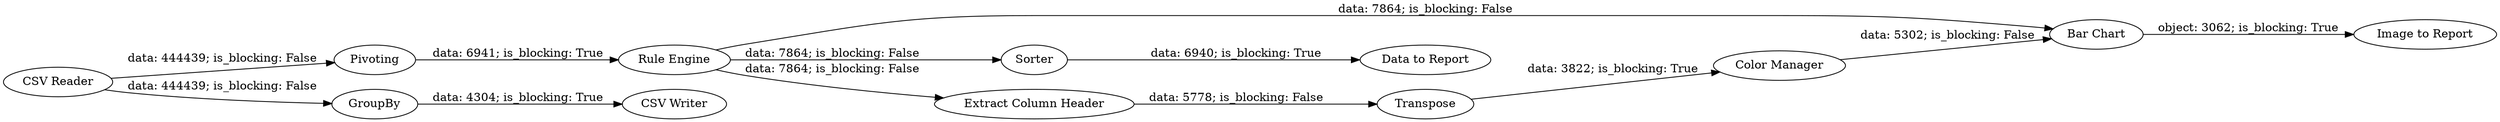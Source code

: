 digraph {
	"5602363796657207667_6" [label="Color Manager"]
	"5602363796657207667_7" [label="Bar Chart"]
	"5602363796657207667_10" [label="Image to Report"]
	"5602363796657207667_4" [label=Sorter]
	"5602363796657207667_11" [label="Data to Report"]
	"5602363796657207667_2" [label=Pivoting]
	"5602363796657207667_15" [label="CSV Writer"]
	"5602363796657207667_16" [label=GroupBy]
	"5602363796657207667_8" [label="Extract Column Header"]
	"5602363796657207667_9" [label=Transpose]
	"5602363796657207667_12" [label="Rule Engine"]
	"5602363796657207667_17" [label="CSV Reader"]
	"5602363796657207667_12" -> "5602363796657207667_8" [label="data: 7864; is_blocking: False"]
	"5602363796657207667_2" -> "5602363796657207667_12" [label="data: 6941; is_blocking: True"]
	"5602363796657207667_8" -> "5602363796657207667_9" [label="data: 5778; is_blocking: False"]
	"5602363796657207667_4" -> "5602363796657207667_11" [label="data: 6940; is_blocking: True"]
	"5602363796657207667_17" -> "5602363796657207667_2" [label="data: 444439; is_blocking: False"]
	"5602363796657207667_12" -> "5602363796657207667_4" [label="data: 7864; is_blocking: False"]
	"5602363796657207667_16" -> "5602363796657207667_15" [label="data: 4304; is_blocking: True"]
	"5602363796657207667_12" -> "5602363796657207667_7" [label="data: 7864; is_blocking: False"]
	"5602363796657207667_9" -> "5602363796657207667_6" [label="data: 3822; is_blocking: True"]
	"5602363796657207667_6" -> "5602363796657207667_7" [label="data: 5302; is_blocking: False"]
	"5602363796657207667_7" -> "5602363796657207667_10" [label="object: 3062; is_blocking: True"]
	"5602363796657207667_17" -> "5602363796657207667_16" [label="data: 444439; is_blocking: False"]
	rankdir=LR
}
